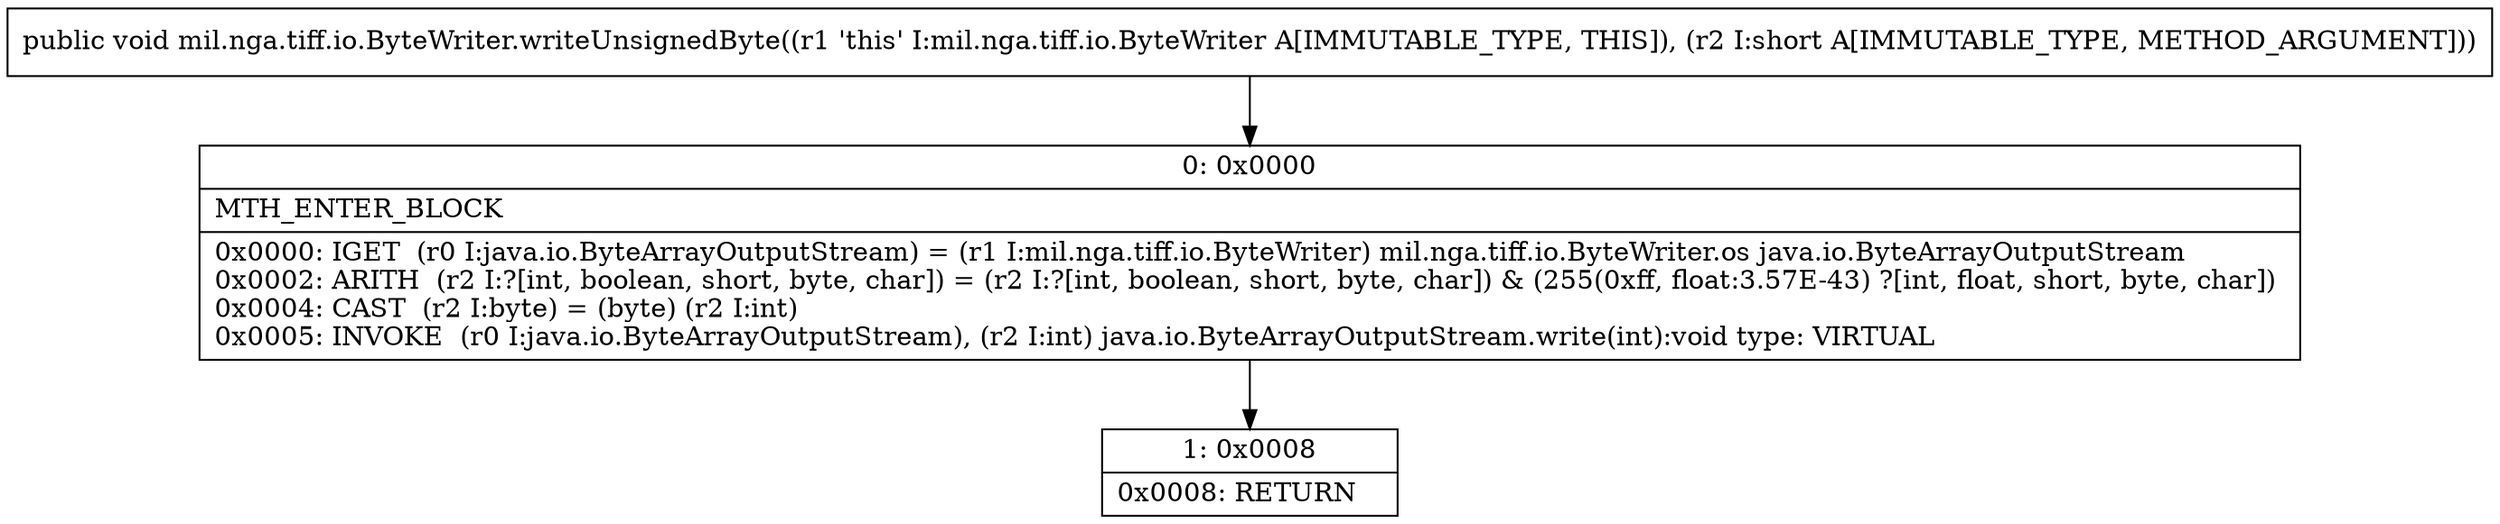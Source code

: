 digraph "CFG formil.nga.tiff.io.ByteWriter.writeUnsignedByte(S)V" {
Node_0 [shape=record,label="{0\:\ 0x0000|MTH_ENTER_BLOCK\l|0x0000: IGET  (r0 I:java.io.ByteArrayOutputStream) = (r1 I:mil.nga.tiff.io.ByteWriter) mil.nga.tiff.io.ByteWriter.os java.io.ByteArrayOutputStream \l0x0002: ARITH  (r2 I:?[int, boolean, short, byte, char]) = (r2 I:?[int, boolean, short, byte, char]) & (255(0xff, float:3.57E\-43) ?[int, float, short, byte, char]) \l0x0004: CAST  (r2 I:byte) = (byte) (r2 I:int) \l0x0005: INVOKE  (r0 I:java.io.ByteArrayOutputStream), (r2 I:int) java.io.ByteArrayOutputStream.write(int):void type: VIRTUAL \l}"];
Node_1 [shape=record,label="{1\:\ 0x0008|0x0008: RETURN   \l}"];
MethodNode[shape=record,label="{public void mil.nga.tiff.io.ByteWriter.writeUnsignedByte((r1 'this' I:mil.nga.tiff.io.ByteWriter A[IMMUTABLE_TYPE, THIS]), (r2 I:short A[IMMUTABLE_TYPE, METHOD_ARGUMENT])) }"];
MethodNode -> Node_0;
Node_0 -> Node_1;
}

